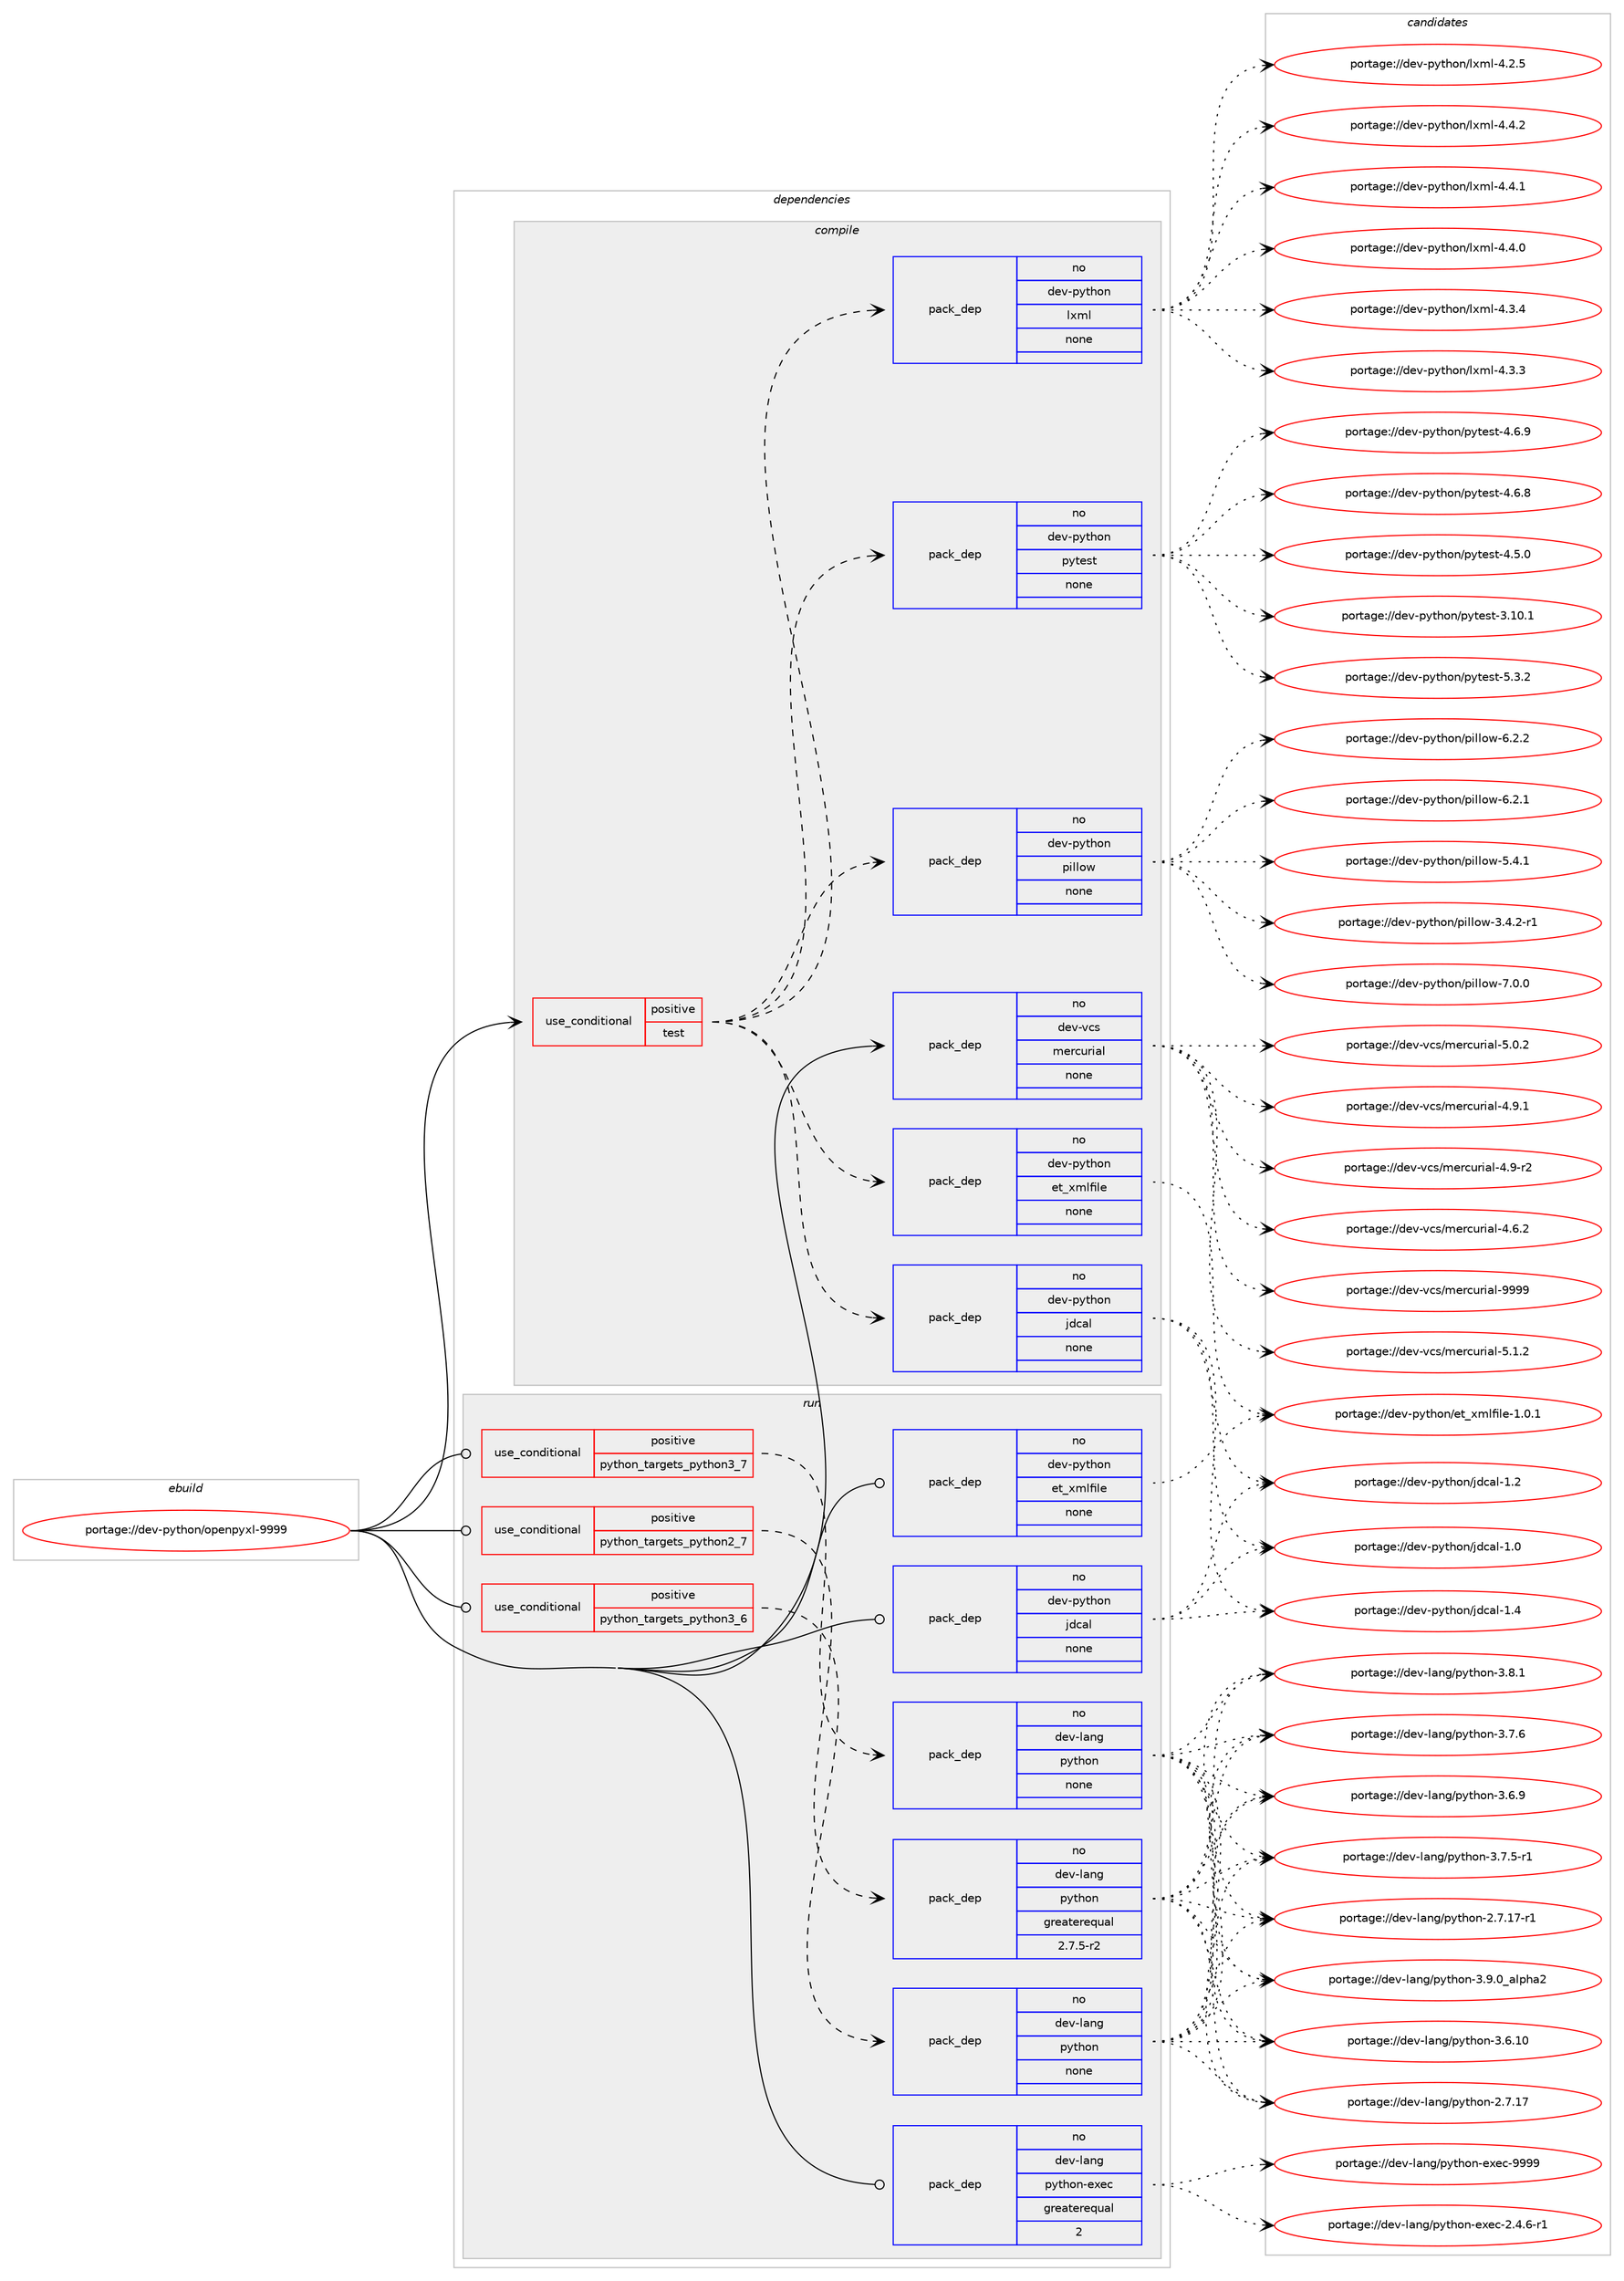 digraph prolog {

# *************
# Graph options
# *************

newrank=true;
concentrate=true;
compound=true;
graph [rankdir=LR,fontname=Helvetica,fontsize=10,ranksep=1.5];#, ranksep=2.5, nodesep=0.2];
edge  [arrowhead=vee];
node  [fontname=Helvetica,fontsize=10];

# **********
# The ebuild
# **********

subgraph cluster_leftcol {
color=gray;
rank=same;
label=<<i>ebuild</i>>;
id [label="portage://dev-python/openpyxl-9999", color=red, width=4, href="../dev-python/openpyxl-9999.svg"];
}

# ****************
# The dependencies
# ****************

subgraph cluster_midcol {
color=gray;
label=<<i>dependencies</i>>;
subgraph cluster_compile {
fillcolor="#eeeeee";
style=filled;
label=<<i>compile</i>>;
subgraph cond111873 {
dependency446810 [label=<<TABLE BORDER="0" CELLBORDER="1" CELLSPACING="0" CELLPADDING="4"><TR><TD ROWSPAN="3" CELLPADDING="10">use_conditional</TD></TR><TR><TD>positive</TD></TR><TR><TD>test</TD></TR></TABLE>>, shape=none, color=red];
subgraph pack329962 {
dependency446811 [label=<<TABLE BORDER="0" CELLBORDER="1" CELLSPACING="0" CELLPADDING="4" WIDTH="220"><TR><TD ROWSPAN="6" CELLPADDING="30">pack_dep</TD></TR><TR><TD WIDTH="110">no</TD></TR><TR><TD>dev-python</TD></TR><TR><TD>jdcal</TD></TR><TR><TD>none</TD></TR><TR><TD></TD></TR></TABLE>>, shape=none, color=blue];
}
dependency446810:e -> dependency446811:w [weight=20,style="dashed",arrowhead="vee"];
subgraph pack329963 {
dependency446812 [label=<<TABLE BORDER="0" CELLBORDER="1" CELLSPACING="0" CELLPADDING="4" WIDTH="220"><TR><TD ROWSPAN="6" CELLPADDING="30">pack_dep</TD></TR><TR><TD WIDTH="110">no</TD></TR><TR><TD>dev-python</TD></TR><TR><TD>et_xmlfile</TD></TR><TR><TD>none</TD></TR><TR><TD></TD></TR></TABLE>>, shape=none, color=blue];
}
dependency446810:e -> dependency446812:w [weight=20,style="dashed",arrowhead="vee"];
subgraph pack329964 {
dependency446813 [label=<<TABLE BORDER="0" CELLBORDER="1" CELLSPACING="0" CELLPADDING="4" WIDTH="220"><TR><TD ROWSPAN="6" CELLPADDING="30">pack_dep</TD></TR><TR><TD WIDTH="110">no</TD></TR><TR><TD>dev-python</TD></TR><TR><TD>pytest</TD></TR><TR><TD>none</TD></TR><TR><TD></TD></TR></TABLE>>, shape=none, color=blue];
}
dependency446810:e -> dependency446813:w [weight=20,style="dashed",arrowhead="vee"];
subgraph pack329965 {
dependency446814 [label=<<TABLE BORDER="0" CELLBORDER="1" CELLSPACING="0" CELLPADDING="4" WIDTH="220"><TR><TD ROWSPAN="6" CELLPADDING="30">pack_dep</TD></TR><TR><TD WIDTH="110">no</TD></TR><TR><TD>dev-python</TD></TR><TR><TD>lxml</TD></TR><TR><TD>none</TD></TR><TR><TD></TD></TR></TABLE>>, shape=none, color=blue];
}
dependency446810:e -> dependency446814:w [weight=20,style="dashed",arrowhead="vee"];
subgraph pack329966 {
dependency446815 [label=<<TABLE BORDER="0" CELLBORDER="1" CELLSPACING="0" CELLPADDING="4" WIDTH="220"><TR><TD ROWSPAN="6" CELLPADDING="30">pack_dep</TD></TR><TR><TD WIDTH="110">no</TD></TR><TR><TD>dev-python</TD></TR><TR><TD>pillow</TD></TR><TR><TD>none</TD></TR><TR><TD></TD></TR></TABLE>>, shape=none, color=blue];
}
dependency446810:e -> dependency446815:w [weight=20,style="dashed",arrowhead="vee"];
}
id:e -> dependency446810:w [weight=20,style="solid",arrowhead="vee"];
subgraph pack329967 {
dependency446816 [label=<<TABLE BORDER="0" CELLBORDER="1" CELLSPACING="0" CELLPADDING="4" WIDTH="220"><TR><TD ROWSPAN="6" CELLPADDING="30">pack_dep</TD></TR><TR><TD WIDTH="110">no</TD></TR><TR><TD>dev-vcs</TD></TR><TR><TD>mercurial</TD></TR><TR><TD>none</TD></TR><TR><TD></TD></TR></TABLE>>, shape=none, color=blue];
}
id:e -> dependency446816:w [weight=20,style="solid",arrowhead="vee"];
}
subgraph cluster_compileandrun {
fillcolor="#eeeeee";
style=filled;
label=<<i>compile and run</i>>;
}
subgraph cluster_run {
fillcolor="#eeeeee";
style=filled;
label=<<i>run</i>>;
subgraph cond111874 {
dependency446817 [label=<<TABLE BORDER="0" CELLBORDER="1" CELLSPACING="0" CELLPADDING="4"><TR><TD ROWSPAN="3" CELLPADDING="10">use_conditional</TD></TR><TR><TD>positive</TD></TR><TR><TD>python_targets_python2_7</TD></TR></TABLE>>, shape=none, color=red];
subgraph pack329968 {
dependency446818 [label=<<TABLE BORDER="0" CELLBORDER="1" CELLSPACING="0" CELLPADDING="4" WIDTH="220"><TR><TD ROWSPAN="6" CELLPADDING="30">pack_dep</TD></TR><TR><TD WIDTH="110">no</TD></TR><TR><TD>dev-lang</TD></TR><TR><TD>python</TD></TR><TR><TD>greaterequal</TD></TR><TR><TD>2.7.5-r2</TD></TR></TABLE>>, shape=none, color=blue];
}
dependency446817:e -> dependency446818:w [weight=20,style="dashed",arrowhead="vee"];
}
id:e -> dependency446817:w [weight=20,style="solid",arrowhead="odot"];
subgraph cond111875 {
dependency446819 [label=<<TABLE BORDER="0" CELLBORDER="1" CELLSPACING="0" CELLPADDING="4"><TR><TD ROWSPAN="3" CELLPADDING="10">use_conditional</TD></TR><TR><TD>positive</TD></TR><TR><TD>python_targets_python3_6</TD></TR></TABLE>>, shape=none, color=red];
subgraph pack329969 {
dependency446820 [label=<<TABLE BORDER="0" CELLBORDER="1" CELLSPACING="0" CELLPADDING="4" WIDTH="220"><TR><TD ROWSPAN="6" CELLPADDING="30">pack_dep</TD></TR><TR><TD WIDTH="110">no</TD></TR><TR><TD>dev-lang</TD></TR><TR><TD>python</TD></TR><TR><TD>none</TD></TR><TR><TD></TD></TR></TABLE>>, shape=none, color=blue];
}
dependency446819:e -> dependency446820:w [weight=20,style="dashed",arrowhead="vee"];
}
id:e -> dependency446819:w [weight=20,style="solid",arrowhead="odot"];
subgraph cond111876 {
dependency446821 [label=<<TABLE BORDER="0" CELLBORDER="1" CELLSPACING="0" CELLPADDING="4"><TR><TD ROWSPAN="3" CELLPADDING="10">use_conditional</TD></TR><TR><TD>positive</TD></TR><TR><TD>python_targets_python3_7</TD></TR></TABLE>>, shape=none, color=red];
subgraph pack329970 {
dependency446822 [label=<<TABLE BORDER="0" CELLBORDER="1" CELLSPACING="0" CELLPADDING="4" WIDTH="220"><TR><TD ROWSPAN="6" CELLPADDING="30">pack_dep</TD></TR><TR><TD WIDTH="110">no</TD></TR><TR><TD>dev-lang</TD></TR><TR><TD>python</TD></TR><TR><TD>none</TD></TR><TR><TD></TD></TR></TABLE>>, shape=none, color=blue];
}
dependency446821:e -> dependency446822:w [weight=20,style="dashed",arrowhead="vee"];
}
id:e -> dependency446821:w [weight=20,style="solid",arrowhead="odot"];
subgraph pack329971 {
dependency446823 [label=<<TABLE BORDER="0" CELLBORDER="1" CELLSPACING="0" CELLPADDING="4" WIDTH="220"><TR><TD ROWSPAN="6" CELLPADDING="30">pack_dep</TD></TR><TR><TD WIDTH="110">no</TD></TR><TR><TD>dev-lang</TD></TR><TR><TD>python-exec</TD></TR><TR><TD>greaterequal</TD></TR><TR><TD>2</TD></TR></TABLE>>, shape=none, color=blue];
}
id:e -> dependency446823:w [weight=20,style="solid",arrowhead="odot"];
subgraph pack329972 {
dependency446824 [label=<<TABLE BORDER="0" CELLBORDER="1" CELLSPACING="0" CELLPADDING="4" WIDTH="220"><TR><TD ROWSPAN="6" CELLPADDING="30">pack_dep</TD></TR><TR><TD WIDTH="110">no</TD></TR><TR><TD>dev-python</TD></TR><TR><TD>et_xmlfile</TD></TR><TR><TD>none</TD></TR><TR><TD></TD></TR></TABLE>>, shape=none, color=blue];
}
id:e -> dependency446824:w [weight=20,style="solid",arrowhead="odot"];
subgraph pack329973 {
dependency446825 [label=<<TABLE BORDER="0" CELLBORDER="1" CELLSPACING="0" CELLPADDING="4" WIDTH="220"><TR><TD ROWSPAN="6" CELLPADDING="30">pack_dep</TD></TR><TR><TD WIDTH="110">no</TD></TR><TR><TD>dev-python</TD></TR><TR><TD>jdcal</TD></TR><TR><TD>none</TD></TR><TR><TD></TD></TR></TABLE>>, shape=none, color=blue];
}
id:e -> dependency446825:w [weight=20,style="solid",arrowhead="odot"];
}
}

# **************
# The candidates
# **************

subgraph cluster_choices {
rank=same;
color=gray;
label=<<i>candidates</i>>;

subgraph choice329962 {
color=black;
nodesep=1;
choice1001011184511212111610411111047106100999710845494652 [label="portage://dev-python/jdcal-1.4", color=red, width=4,href="../dev-python/jdcal-1.4.svg"];
choice1001011184511212111610411111047106100999710845494650 [label="portage://dev-python/jdcal-1.2", color=red, width=4,href="../dev-python/jdcal-1.2.svg"];
choice1001011184511212111610411111047106100999710845494648 [label="portage://dev-python/jdcal-1.0", color=red, width=4,href="../dev-python/jdcal-1.0.svg"];
dependency446811:e -> choice1001011184511212111610411111047106100999710845494652:w [style=dotted,weight="100"];
dependency446811:e -> choice1001011184511212111610411111047106100999710845494650:w [style=dotted,weight="100"];
dependency446811:e -> choice1001011184511212111610411111047106100999710845494648:w [style=dotted,weight="100"];
}
subgraph choice329963 {
color=black;
nodesep=1;
choice100101118451121211161041111104710111695120109108102105108101454946484649 [label="portage://dev-python/et_xmlfile-1.0.1", color=red, width=4,href="../dev-python/et_xmlfile-1.0.1.svg"];
dependency446812:e -> choice100101118451121211161041111104710111695120109108102105108101454946484649:w [style=dotted,weight="100"];
}
subgraph choice329964 {
color=black;
nodesep=1;
choice1001011184511212111610411111047112121116101115116455346514650 [label="portage://dev-python/pytest-5.3.2", color=red, width=4,href="../dev-python/pytest-5.3.2.svg"];
choice1001011184511212111610411111047112121116101115116455246544657 [label="portage://dev-python/pytest-4.6.9", color=red, width=4,href="../dev-python/pytest-4.6.9.svg"];
choice1001011184511212111610411111047112121116101115116455246544656 [label="portage://dev-python/pytest-4.6.8", color=red, width=4,href="../dev-python/pytest-4.6.8.svg"];
choice1001011184511212111610411111047112121116101115116455246534648 [label="portage://dev-python/pytest-4.5.0", color=red, width=4,href="../dev-python/pytest-4.5.0.svg"];
choice100101118451121211161041111104711212111610111511645514649484649 [label="portage://dev-python/pytest-3.10.1", color=red, width=4,href="../dev-python/pytest-3.10.1.svg"];
dependency446813:e -> choice1001011184511212111610411111047112121116101115116455346514650:w [style=dotted,weight="100"];
dependency446813:e -> choice1001011184511212111610411111047112121116101115116455246544657:w [style=dotted,weight="100"];
dependency446813:e -> choice1001011184511212111610411111047112121116101115116455246544656:w [style=dotted,weight="100"];
dependency446813:e -> choice1001011184511212111610411111047112121116101115116455246534648:w [style=dotted,weight="100"];
dependency446813:e -> choice100101118451121211161041111104711212111610111511645514649484649:w [style=dotted,weight="100"];
}
subgraph choice329965 {
color=black;
nodesep=1;
choice1001011184511212111610411111047108120109108455246524650 [label="portage://dev-python/lxml-4.4.2", color=red, width=4,href="../dev-python/lxml-4.4.2.svg"];
choice1001011184511212111610411111047108120109108455246524649 [label="portage://dev-python/lxml-4.4.1", color=red, width=4,href="../dev-python/lxml-4.4.1.svg"];
choice1001011184511212111610411111047108120109108455246524648 [label="portage://dev-python/lxml-4.4.0", color=red, width=4,href="../dev-python/lxml-4.4.0.svg"];
choice1001011184511212111610411111047108120109108455246514652 [label="portage://dev-python/lxml-4.3.4", color=red, width=4,href="../dev-python/lxml-4.3.4.svg"];
choice1001011184511212111610411111047108120109108455246514651 [label="portage://dev-python/lxml-4.3.3", color=red, width=4,href="../dev-python/lxml-4.3.3.svg"];
choice1001011184511212111610411111047108120109108455246504653 [label="portage://dev-python/lxml-4.2.5", color=red, width=4,href="../dev-python/lxml-4.2.5.svg"];
dependency446814:e -> choice1001011184511212111610411111047108120109108455246524650:w [style=dotted,weight="100"];
dependency446814:e -> choice1001011184511212111610411111047108120109108455246524649:w [style=dotted,weight="100"];
dependency446814:e -> choice1001011184511212111610411111047108120109108455246524648:w [style=dotted,weight="100"];
dependency446814:e -> choice1001011184511212111610411111047108120109108455246514652:w [style=dotted,weight="100"];
dependency446814:e -> choice1001011184511212111610411111047108120109108455246514651:w [style=dotted,weight="100"];
dependency446814:e -> choice1001011184511212111610411111047108120109108455246504653:w [style=dotted,weight="100"];
}
subgraph choice329966 {
color=black;
nodesep=1;
choice1001011184511212111610411111047112105108108111119455546484648 [label="portage://dev-python/pillow-7.0.0", color=red, width=4,href="../dev-python/pillow-7.0.0.svg"];
choice1001011184511212111610411111047112105108108111119455446504650 [label="portage://dev-python/pillow-6.2.2", color=red, width=4,href="../dev-python/pillow-6.2.2.svg"];
choice1001011184511212111610411111047112105108108111119455446504649 [label="portage://dev-python/pillow-6.2.1", color=red, width=4,href="../dev-python/pillow-6.2.1.svg"];
choice1001011184511212111610411111047112105108108111119455346524649 [label="portage://dev-python/pillow-5.4.1", color=red, width=4,href="../dev-python/pillow-5.4.1.svg"];
choice10010111845112121116104111110471121051081081111194551465246504511449 [label="portage://dev-python/pillow-3.4.2-r1", color=red, width=4,href="../dev-python/pillow-3.4.2-r1.svg"];
dependency446815:e -> choice1001011184511212111610411111047112105108108111119455546484648:w [style=dotted,weight="100"];
dependency446815:e -> choice1001011184511212111610411111047112105108108111119455446504650:w [style=dotted,weight="100"];
dependency446815:e -> choice1001011184511212111610411111047112105108108111119455446504649:w [style=dotted,weight="100"];
dependency446815:e -> choice1001011184511212111610411111047112105108108111119455346524649:w [style=dotted,weight="100"];
dependency446815:e -> choice10010111845112121116104111110471121051081081111194551465246504511449:w [style=dotted,weight="100"];
}
subgraph choice329967 {
color=black;
nodesep=1;
choice10010111845118991154710910111499117114105971084557575757 [label="portage://dev-vcs/mercurial-9999", color=red, width=4,href="../dev-vcs/mercurial-9999.svg"];
choice1001011184511899115471091011149911711410597108455346494650 [label="portage://dev-vcs/mercurial-5.1.2", color=red, width=4,href="../dev-vcs/mercurial-5.1.2.svg"];
choice1001011184511899115471091011149911711410597108455346484650 [label="portage://dev-vcs/mercurial-5.0.2", color=red, width=4,href="../dev-vcs/mercurial-5.0.2.svg"];
choice1001011184511899115471091011149911711410597108455246574649 [label="portage://dev-vcs/mercurial-4.9.1", color=red, width=4,href="../dev-vcs/mercurial-4.9.1.svg"];
choice1001011184511899115471091011149911711410597108455246574511450 [label="portage://dev-vcs/mercurial-4.9-r2", color=red, width=4,href="../dev-vcs/mercurial-4.9-r2.svg"];
choice1001011184511899115471091011149911711410597108455246544650 [label="portage://dev-vcs/mercurial-4.6.2", color=red, width=4,href="../dev-vcs/mercurial-4.6.2.svg"];
dependency446816:e -> choice10010111845118991154710910111499117114105971084557575757:w [style=dotted,weight="100"];
dependency446816:e -> choice1001011184511899115471091011149911711410597108455346494650:w [style=dotted,weight="100"];
dependency446816:e -> choice1001011184511899115471091011149911711410597108455346484650:w [style=dotted,weight="100"];
dependency446816:e -> choice1001011184511899115471091011149911711410597108455246574649:w [style=dotted,weight="100"];
dependency446816:e -> choice1001011184511899115471091011149911711410597108455246574511450:w [style=dotted,weight="100"];
dependency446816:e -> choice1001011184511899115471091011149911711410597108455246544650:w [style=dotted,weight="100"];
}
subgraph choice329968 {
color=black;
nodesep=1;
choice10010111845108971101034711212111610411111045514657464895971081121049750 [label="portage://dev-lang/python-3.9.0_alpha2", color=red, width=4,href="../dev-lang/python-3.9.0_alpha2.svg"];
choice100101118451089711010347112121116104111110455146564649 [label="portage://dev-lang/python-3.8.1", color=red, width=4,href="../dev-lang/python-3.8.1.svg"];
choice100101118451089711010347112121116104111110455146554654 [label="portage://dev-lang/python-3.7.6", color=red, width=4,href="../dev-lang/python-3.7.6.svg"];
choice1001011184510897110103471121211161041111104551465546534511449 [label="portage://dev-lang/python-3.7.5-r1", color=red, width=4,href="../dev-lang/python-3.7.5-r1.svg"];
choice100101118451089711010347112121116104111110455146544657 [label="portage://dev-lang/python-3.6.9", color=red, width=4,href="../dev-lang/python-3.6.9.svg"];
choice10010111845108971101034711212111610411111045514654464948 [label="portage://dev-lang/python-3.6.10", color=red, width=4,href="../dev-lang/python-3.6.10.svg"];
choice100101118451089711010347112121116104111110455046554649554511449 [label="portage://dev-lang/python-2.7.17-r1", color=red, width=4,href="../dev-lang/python-2.7.17-r1.svg"];
choice10010111845108971101034711212111610411111045504655464955 [label="portage://dev-lang/python-2.7.17", color=red, width=4,href="../dev-lang/python-2.7.17.svg"];
dependency446818:e -> choice10010111845108971101034711212111610411111045514657464895971081121049750:w [style=dotted,weight="100"];
dependency446818:e -> choice100101118451089711010347112121116104111110455146564649:w [style=dotted,weight="100"];
dependency446818:e -> choice100101118451089711010347112121116104111110455146554654:w [style=dotted,weight="100"];
dependency446818:e -> choice1001011184510897110103471121211161041111104551465546534511449:w [style=dotted,weight="100"];
dependency446818:e -> choice100101118451089711010347112121116104111110455146544657:w [style=dotted,weight="100"];
dependency446818:e -> choice10010111845108971101034711212111610411111045514654464948:w [style=dotted,weight="100"];
dependency446818:e -> choice100101118451089711010347112121116104111110455046554649554511449:w [style=dotted,weight="100"];
dependency446818:e -> choice10010111845108971101034711212111610411111045504655464955:w [style=dotted,weight="100"];
}
subgraph choice329969 {
color=black;
nodesep=1;
choice10010111845108971101034711212111610411111045514657464895971081121049750 [label="portage://dev-lang/python-3.9.0_alpha2", color=red, width=4,href="../dev-lang/python-3.9.0_alpha2.svg"];
choice100101118451089711010347112121116104111110455146564649 [label="portage://dev-lang/python-3.8.1", color=red, width=4,href="../dev-lang/python-3.8.1.svg"];
choice100101118451089711010347112121116104111110455146554654 [label="portage://dev-lang/python-3.7.6", color=red, width=4,href="../dev-lang/python-3.7.6.svg"];
choice1001011184510897110103471121211161041111104551465546534511449 [label="portage://dev-lang/python-3.7.5-r1", color=red, width=4,href="../dev-lang/python-3.7.5-r1.svg"];
choice100101118451089711010347112121116104111110455146544657 [label="portage://dev-lang/python-3.6.9", color=red, width=4,href="../dev-lang/python-3.6.9.svg"];
choice10010111845108971101034711212111610411111045514654464948 [label="portage://dev-lang/python-3.6.10", color=red, width=4,href="../dev-lang/python-3.6.10.svg"];
choice100101118451089711010347112121116104111110455046554649554511449 [label="portage://dev-lang/python-2.7.17-r1", color=red, width=4,href="../dev-lang/python-2.7.17-r1.svg"];
choice10010111845108971101034711212111610411111045504655464955 [label="portage://dev-lang/python-2.7.17", color=red, width=4,href="../dev-lang/python-2.7.17.svg"];
dependency446820:e -> choice10010111845108971101034711212111610411111045514657464895971081121049750:w [style=dotted,weight="100"];
dependency446820:e -> choice100101118451089711010347112121116104111110455146564649:w [style=dotted,weight="100"];
dependency446820:e -> choice100101118451089711010347112121116104111110455146554654:w [style=dotted,weight="100"];
dependency446820:e -> choice1001011184510897110103471121211161041111104551465546534511449:w [style=dotted,weight="100"];
dependency446820:e -> choice100101118451089711010347112121116104111110455146544657:w [style=dotted,weight="100"];
dependency446820:e -> choice10010111845108971101034711212111610411111045514654464948:w [style=dotted,weight="100"];
dependency446820:e -> choice100101118451089711010347112121116104111110455046554649554511449:w [style=dotted,weight="100"];
dependency446820:e -> choice10010111845108971101034711212111610411111045504655464955:w [style=dotted,weight="100"];
}
subgraph choice329970 {
color=black;
nodesep=1;
choice10010111845108971101034711212111610411111045514657464895971081121049750 [label="portage://dev-lang/python-3.9.0_alpha2", color=red, width=4,href="../dev-lang/python-3.9.0_alpha2.svg"];
choice100101118451089711010347112121116104111110455146564649 [label="portage://dev-lang/python-3.8.1", color=red, width=4,href="../dev-lang/python-3.8.1.svg"];
choice100101118451089711010347112121116104111110455146554654 [label="portage://dev-lang/python-3.7.6", color=red, width=4,href="../dev-lang/python-3.7.6.svg"];
choice1001011184510897110103471121211161041111104551465546534511449 [label="portage://dev-lang/python-3.7.5-r1", color=red, width=4,href="../dev-lang/python-3.7.5-r1.svg"];
choice100101118451089711010347112121116104111110455146544657 [label="portage://dev-lang/python-3.6.9", color=red, width=4,href="../dev-lang/python-3.6.9.svg"];
choice10010111845108971101034711212111610411111045514654464948 [label="portage://dev-lang/python-3.6.10", color=red, width=4,href="../dev-lang/python-3.6.10.svg"];
choice100101118451089711010347112121116104111110455046554649554511449 [label="portage://dev-lang/python-2.7.17-r1", color=red, width=4,href="../dev-lang/python-2.7.17-r1.svg"];
choice10010111845108971101034711212111610411111045504655464955 [label="portage://dev-lang/python-2.7.17", color=red, width=4,href="../dev-lang/python-2.7.17.svg"];
dependency446822:e -> choice10010111845108971101034711212111610411111045514657464895971081121049750:w [style=dotted,weight="100"];
dependency446822:e -> choice100101118451089711010347112121116104111110455146564649:w [style=dotted,weight="100"];
dependency446822:e -> choice100101118451089711010347112121116104111110455146554654:w [style=dotted,weight="100"];
dependency446822:e -> choice1001011184510897110103471121211161041111104551465546534511449:w [style=dotted,weight="100"];
dependency446822:e -> choice100101118451089711010347112121116104111110455146544657:w [style=dotted,weight="100"];
dependency446822:e -> choice10010111845108971101034711212111610411111045514654464948:w [style=dotted,weight="100"];
dependency446822:e -> choice100101118451089711010347112121116104111110455046554649554511449:w [style=dotted,weight="100"];
dependency446822:e -> choice10010111845108971101034711212111610411111045504655464955:w [style=dotted,weight="100"];
}
subgraph choice329971 {
color=black;
nodesep=1;
choice10010111845108971101034711212111610411111045101120101994557575757 [label="portage://dev-lang/python-exec-9999", color=red, width=4,href="../dev-lang/python-exec-9999.svg"];
choice10010111845108971101034711212111610411111045101120101994550465246544511449 [label="portage://dev-lang/python-exec-2.4.6-r1", color=red, width=4,href="../dev-lang/python-exec-2.4.6-r1.svg"];
dependency446823:e -> choice10010111845108971101034711212111610411111045101120101994557575757:w [style=dotted,weight="100"];
dependency446823:e -> choice10010111845108971101034711212111610411111045101120101994550465246544511449:w [style=dotted,weight="100"];
}
subgraph choice329972 {
color=black;
nodesep=1;
choice100101118451121211161041111104710111695120109108102105108101454946484649 [label="portage://dev-python/et_xmlfile-1.0.1", color=red, width=4,href="../dev-python/et_xmlfile-1.0.1.svg"];
dependency446824:e -> choice100101118451121211161041111104710111695120109108102105108101454946484649:w [style=dotted,weight="100"];
}
subgraph choice329973 {
color=black;
nodesep=1;
choice1001011184511212111610411111047106100999710845494652 [label="portage://dev-python/jdcal-1.4", color=red, width=4,href="../dev-python/jdcal-1.4.svg"];
choice1001011184511212111610411111047106100999710845494650 [label="portage://dev-python/jdcal-1.2", color=red, width=4,href="../dev-python/jdcal-1.2.svg"];
choice1001011184511212111610411111047106100999710845494648 [label="portage://dev-python/jdcal-1.0", color=red, width=4,href="../dev-python/jdcal-1.0.svg"];
dependency446825:e -> choice1001011184511212111610411111047106100999710845494652:w [style=dotted,weight="100"];
dependency446825:e -> choice1001011184511212111610411111047106100999710845494650:w [style=dotted,weight="100"];
dependency446825:e -> choice1001011184511212111610411111047106100999710845494648:w [style=dotted,weight="100"];
}
}

}
